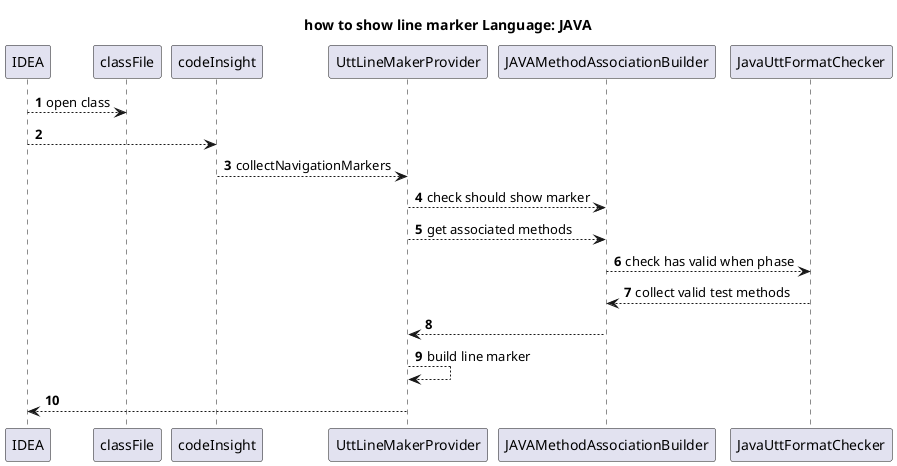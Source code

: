 @startuml
'https://plantuml.com/sequence-diagram

title "how to show line marker Language: JAVA"
autonumber

IDEA --> classFile : open class
IDEA --> codeInsight
codeInsight --> UttLineMakerProvider : collectNavigationMarkers
UttLineMakerProvider --> JAVAMethodAssociationBuilder : check should show marker
UttLineMakerProvider --> JAVAMethodAssociationBuilder : get associated methods
JAVAMethodAssociationBuilder --> JavaUttFormatChecker : check has valid when phase
JavaUttFormatChecker --> JAVAMethodAssociationBuilder : collect valid test methods
JAVAMethodAssociationBuilder --> UttLineMakerProvider
UttLineMakerProvider --> UttLineMakerProvider : build line marker
UttLineMakerProvider --> IDEA

@enduml
